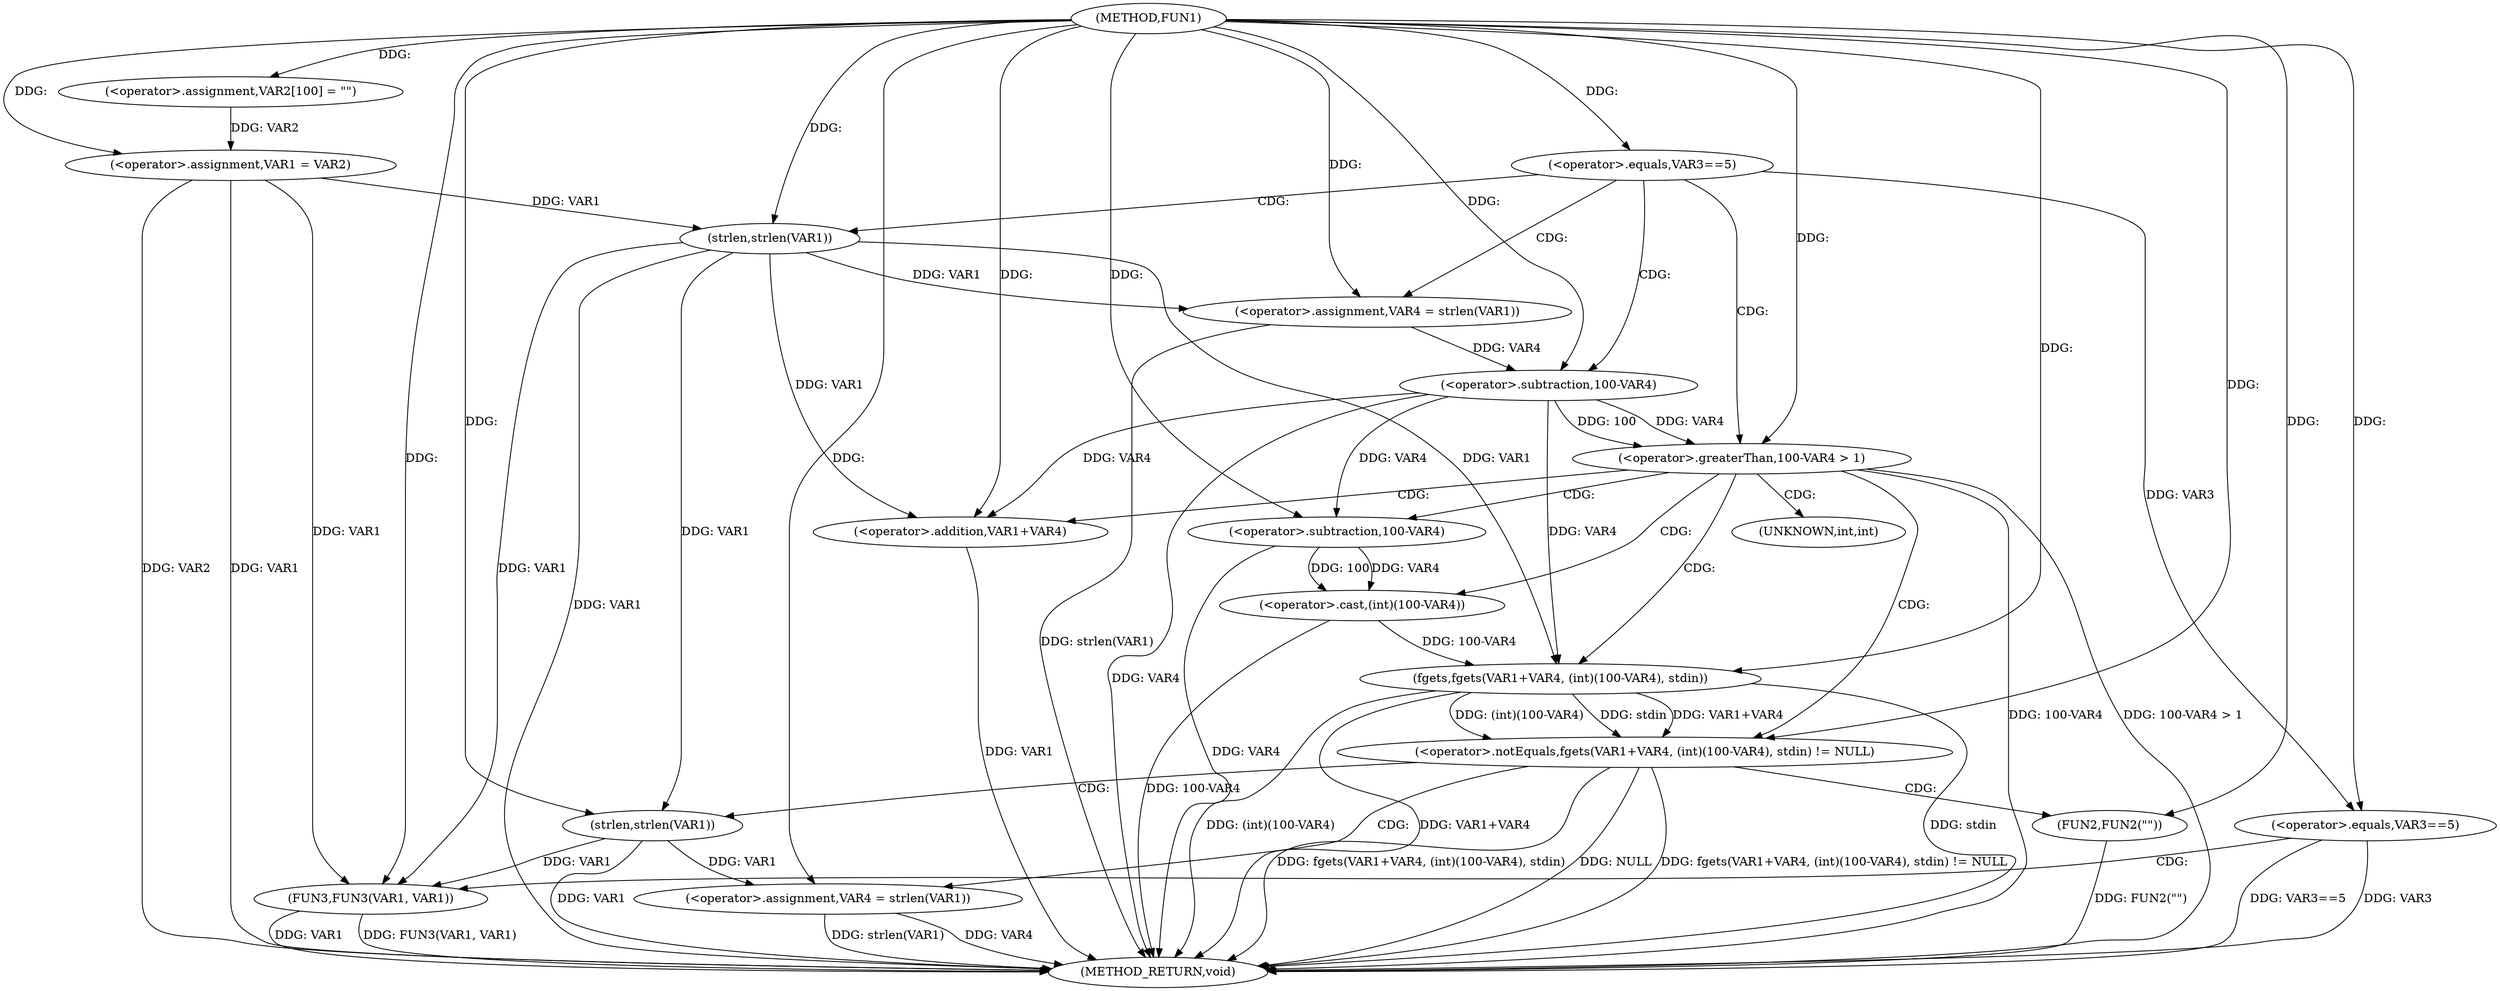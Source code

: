 digraph FUN1 {  
"1000100" [label = "(METHOD,FUN1)" ]
"1000159" [label = "(METHOD_RETURN,void)" ]
"1000104" [label = "(<operator>.assignment,VAR2[100] = \"\")" ]
"1000107" [label = "(<operator>.assignment,VAR1 = VAR2)" ]
"1000111" [label = "(<operator>.equals,VAR3==5)" ]
"1000117" [label = "(<operator>.assignment,VAR4 = strlen(VAR1))" ]
"1000119" [label = "(strlen,strlen(VAR1))" ]
"1000122" [label = "(<operator>.greaterThan,100-VAR4 > 1)" ]
"1000123" [label = "(<operator>.subtraction,100-VAR4)" ]
"1000129" [label = "(<operator>.notEquals,fgets(VAR1+VAR4, (int)(100-VAR4), stdin) != NULL)" ]
"1000130" [label = "(fgets,fgets(VAR1+VAR4, (int)(100-VAR4), stdin))" ]
"1000131" [label = "(<operator>.addition,VAR1+VAR4)" ]
"1000134" [label = "(<operator>.cast,(int)(100-VAR4))" ]
"1000136" [label = "(<operator>.subtraction,100-VAR4)" ]
"1000142" [label = "(<operator>.assignment,VAR4 = strlen(VAR1))" ]
"1000144" [label = "(strlen,strlen(VAR1))" ]
"1000149" [label = "(FUN2,FUN2(\"\"))" ]
"1000152" [label = "(<operator>.equals,VAR3==5)" ]
"1000156" [label = "(FUN3,FUN3(VAR1, VAR1))" ]
"1000135" [label = "(UNKNOWN,int,int)" ]
  "1000129" -> "1000159"  [ label = "DDG: fgets(VAR1+VAR4, (int)(100-VAR4), stdin)"] 
  "1000123" -> "1000159"  [ label = "DDG: VAR4"] 
  "1000107" -> "1000159"  [ label = "DDG: VAR1"] 
  "1000156" -> "1000159"  [ label = "DDG: VAR1"] 
  "1000149" -> "1000159"  [ label = "DDG: FUN2(\"\")"] 
  "1000152" -> "1000159"  [ label = "DDG: VAR3"] 
  "1000119" -> "1000159"  [ label = "DDG: VAR1"] 
  "1000117" -> "1000159"  [ label = "DDG: strlen(VAR1)"] 
  "1000107" -> "1000159"  [ label = "DDG: VAR2"] 
  "1000130" -> "1000159"  [ label = "DDG: VAR1+VAR4"] 
  "1000122" -> "1000159"  [ label = "DDG: 100-VAR4"] 
  "1000131" -> "1000159"  [ label = "DDG: VAR1"] 
  "1000130" -> "1000159"  [ label = "DDG: stdin"] 
  "1000129" -> "1000159"  [ label = "DDG: NULL"] 
  "1000152" -> "1000159"  [ label = "DDG: VAR3==5"] 
  "1000129" -> "1000159"  [ label = "DDG: fgets(VAR1+VAR4, (int)(100-VAR4), stdin) != NULL"] 
  "1000142" -> "1000159"  [ label = "DDG: strlen(VAR1)"] 
  "1000130" -> "1000159"  [ label = "DDG: (int)(100-VAR4)"] 
  "1000142" -> "1000159"  [ label = "DDG: VAR4"] 
  "1000134" -> "1000159"  [ label = "DDG: 100-VAR4"] 
  "1000122" -> "1000159"  [ label = "DDG: 100-VAR4 > 1"] 
  "1000144" -> "1000159"  [ label = "DDG: VAR1"] 
  "1000156" -> "1000159"  [ label = "DDG: FUN3(VAR1, VAR1)"] 
  "1000136" -> "1000159"  [ label = "DDG: VAR4"] 
  "1000100" -> "1000104"  [ label = "DDG: "] 
  "1000104" -> "1000107"  [ label = "DDG: VAR2"] 
  "1000100" -> "1000107"  [ label = "DDG: "] 
  "1000100" -> "1000111"  [ label = "DDG: "] 
  "1000119" -> "1000117"  [ label = "DDG: VAR1"] 
  "1000100" -> "1000117"  [ label = "DDG: "] 
  "1000107" -> "1000119"  [ label = "DDG: VAR1"] 
  "1000100" -> "1000119"  [ label = "DDG: "] 
  "1000123" -> "1000122"  [ label = "DDG: 100"] 
  "1000123" -> "1000122"  [ label = "DDG: VAR4"] 
  "1000100" -> "1000123"  [ label = "DDG: "] 
  "1000117" -> "1000123"  [ label = "DDG: VAR4"] 
  "1000100" -> "1000122"  [ label = "DDG: "] 
  "1000130" -> "1000129"  [ label = "DDG: VAR1+VAR4"] 
  "1000130" -> "1000129"  [ label = "DDG: (int)(100-VAR4)"] 
  "1000130" -> "1000129"  [ label = "DDG: stdin"] 
  "1000119" -> "1000130"  [ label = "DDG: VAR1"] 
  "1000100" -> "1000130"  [ label = "DDG: "] 
  "1000123" -> "1000130"  [ label = "DDG: VAR4"] 
  "1000119" -> "1000131"  [ label = "DDG: VAR1"] 
  "1000100" -> "1000131"  [ label = "DDG: "] 
  "1000123" -> "1000131"  [ label = "DDG: VAR4"] 
  "1000134" -> "1000130"  [ label = "DDG: 100-VAR4"] 
  "1000136" -> "1000134"  [ label = "DDG: 100"] 
  "1000136" -> "1000134"  [ label = "DDG: VAR4"] 
  "1000100" -> "1000136"  [ label = "DDG: "] 
  "1000123" -> "1000136"  [ label = "DDG: VAR4"] 
  "1000100" -> "1000129"  [ label = "DDG: "] 
  "1000144" -> "1000142"  [ label = "DDG: VAR1"] 
  "1000100" -> "1000142"  [ label = "DDG: "] 
  "1000100" -> "1000144"  [ label = "DDG: "] 
  "1000119" -> "1000144"  [ label = "DDG: VAR1"] 
  "1000100" -> "1000149"  [ label = "DDG: "] 
  "1000111" -> "1000152"  [ label = "DDG: VAR3"] 
  "1000100" -> "1000152"  [ label = "DDG: "] 
  "1000107" -> "1000156"  [ label = "DDG: VAR1"] 
  "1000119" -> "1000156"  [ label = "DDG: VAR1"] 
  "1000144" -> "1000156"  [ label = "DDG: VAR1"] 
  "1000100" -> "1000156"  [ label = "DDG: "] 
  "1000111" -> "1000117"  [ label = "CDG: "] 
  "1000111" -> "1000123"  [ label = "CDG: "] 
  "1000111" -> "1000119"  [ label = "CDG: "] 
  "1000111" -> "1000122"  [ label = "CDG: "] 
  "1000122" -> "1000131"  [ label = "CDG: "] 
  "1000122" -> "1000129"  [ label = "CDG: "] 
  "1000122" -> "1000130"  [ label = "CDG: "] 
  "1000122" -> "1000135"  [ label = "CDG: "] 
  "1000122" -> "1000136"  [ label = "CDG: "] 
  "1000122" -> "1000134"  [ label = "CDG: "] 
  "1000129" -> "1000142"  [ label = "CDG: "] 
  "1000129" -> "1000144"  [ label = "CDG: "] 
  "1000129" -> "1000149"  [ label = "CDG: "] 
  "1000152" -> "1000156"  [ label = "CDG: "] 
}
